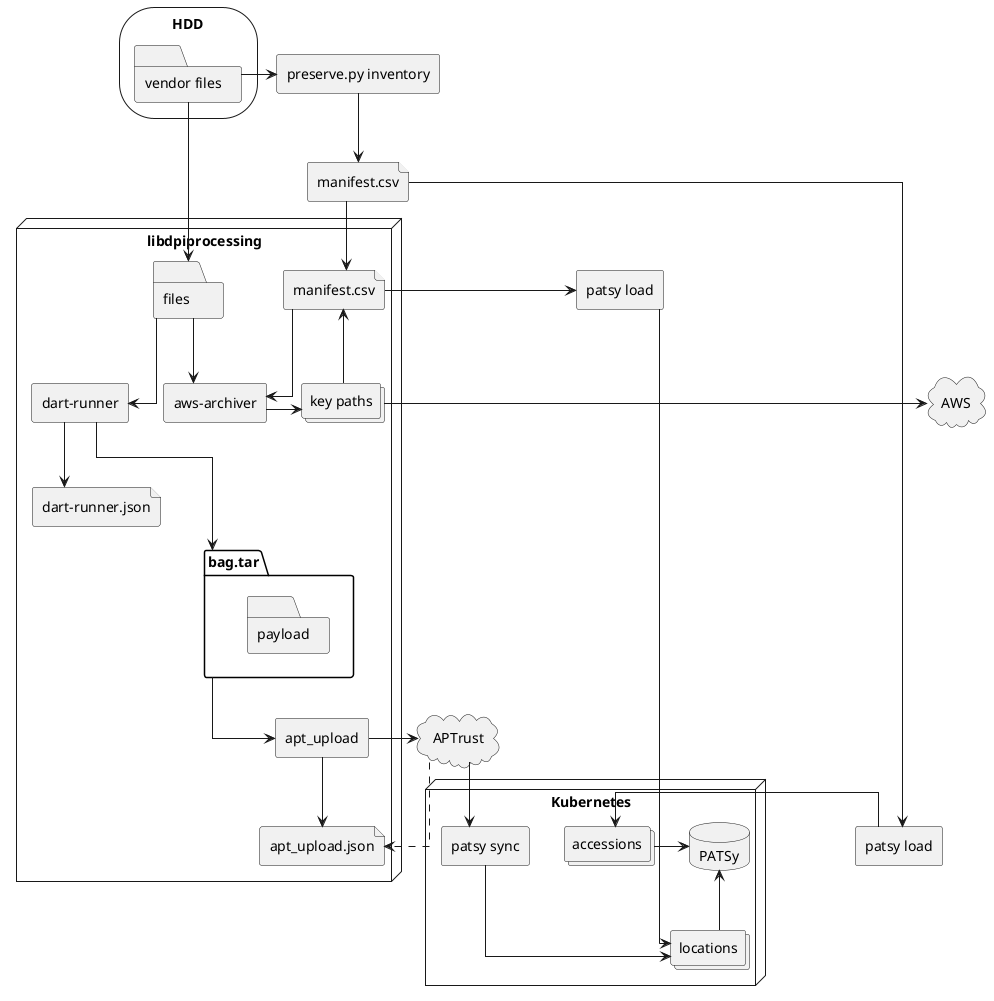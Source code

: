 @startuml Digital Preservation Process
skinparam linetype ortho

storage HDD {
    folder vendorfiles as "vendor files"
}
rectangle inventory as "preserve.py inventory"
file inventory.csv as "manifest.csv"

rectangle patsydb as "patsy load"
rectangle patsydbdeposit as "patsy load"
node Kubernetes {
    database PATSy
    collections accessions
    collections locations
    rectangle patsyaptrust as "patsy sync"
}
node libdpiprocessing {
    folder files
    file manifest.csv
    rectangle awsarchiver as "aws-archiver"
    rectangle DART as "dart-runner"
    collections keypaths as "key paths"
    package bag.tar {
        folder payload
    }
    rectangle apt_upload
    file dartrunner_json as "dart-runner.json"
    file apt_upload_json as "apt_upload.json"
}
cloud AWS
cloud APTrust

inventory.csv --> manifest.csv
vendorfiles --> files

vendorfiles -> inventory
inventory --> inventory.csv
inventory.csv -> patsydb
patsydb -> accessions
accessions -> PATSy
APTrust --> patsyaptrust
patsyaptrust --> locations

files --> awsarchiver
manifest.csv --> awsarchiver
awsarchiver -> keypaths
keypaths -> AWS
manifest.csv <-- keypaths
manifest.csv -> patsydbdeposit
patsydbdeposit -> locations
PATSy <-- locations

files --> DART
DART ---> bag.tar
bag.tar --> apt_upload
apt_upload -> APTrust
APTrust ..> apt_upload_json
apt_upload --> apt_upload_json
DART --> dartrunner_json
@enduml
